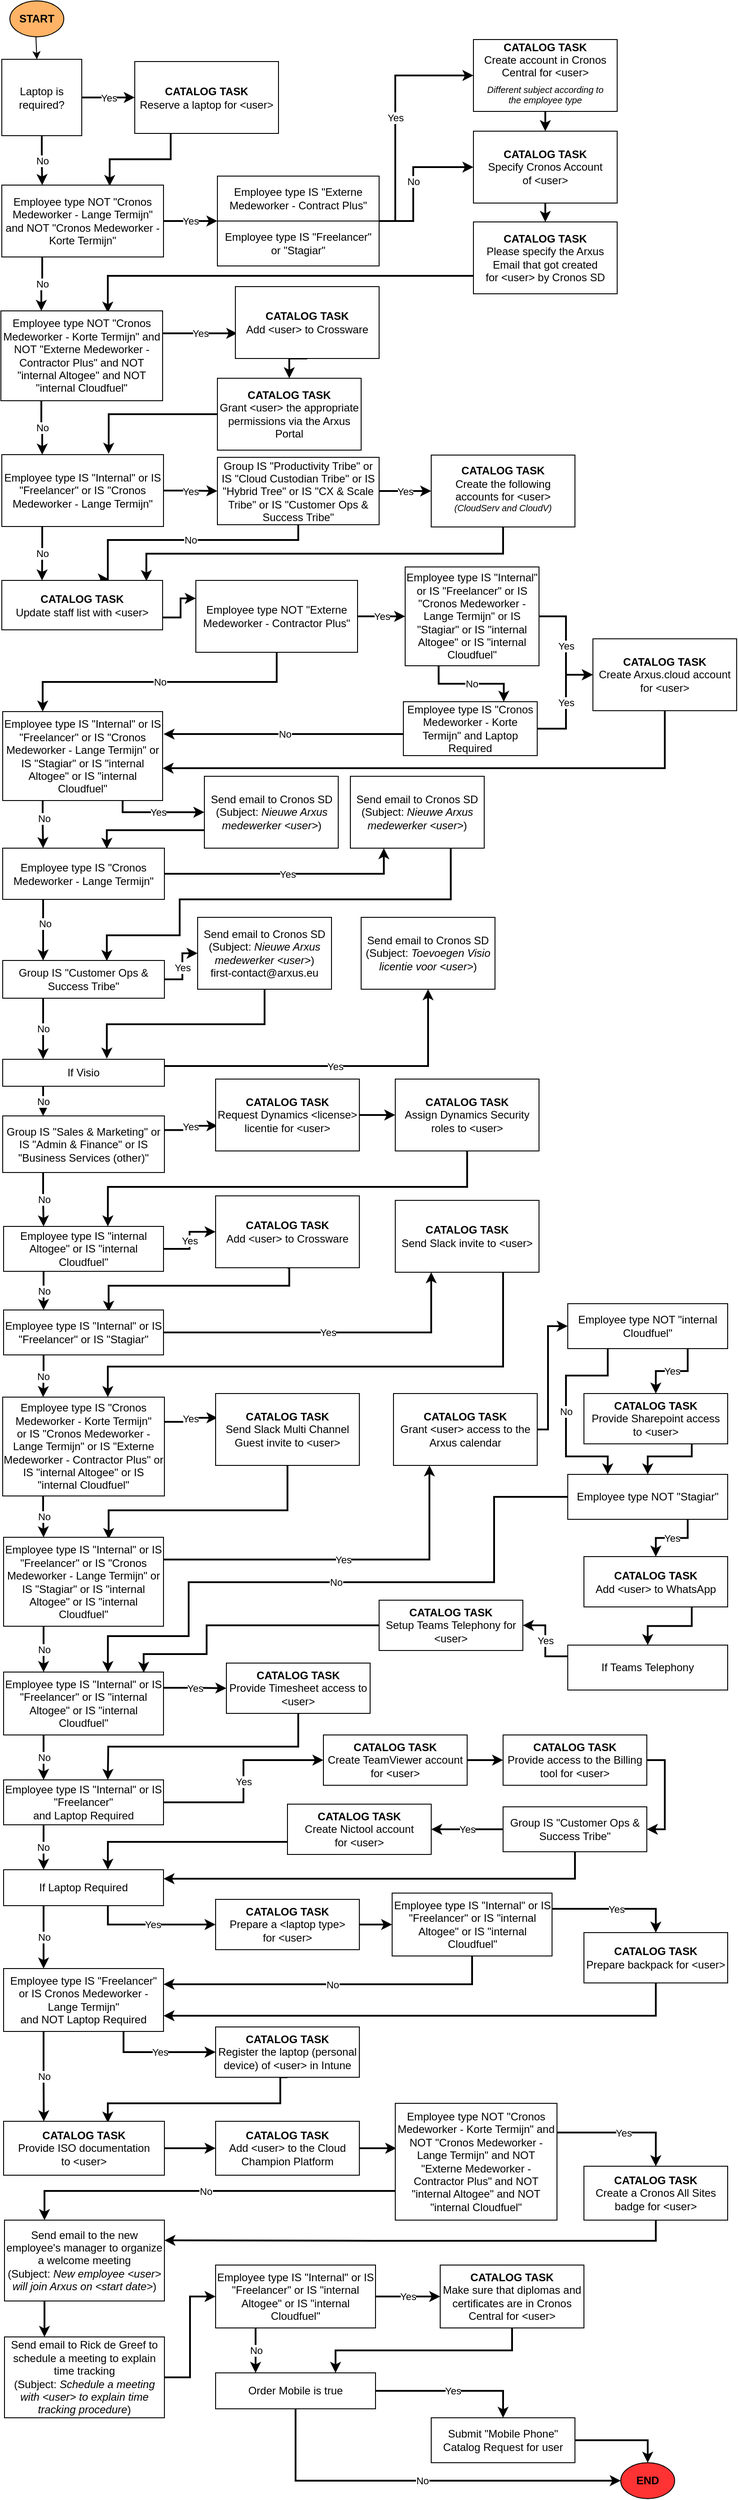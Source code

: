 <mxfile version="16.6.5" type="github">
  <diagram id="fsAFGS4oz3nlPsBt68Uk" name="Page-1">
    <mxGraphModel dx="1422" dy="754" grid="1" gridSize="10" guides="1" tooltips="1" connect="1" arrows="1" fold="1" page="1" pageScale="1" pageWidth="827" pageHeight="1169" math="0" shadow="0">
      <root>
        <mxCell id="0" />
        <mxCell id="1" parent="0" />
        <mxCell id="GRFbI8-_6WbSpLQHYe25-1" value="START" style="ellipse;whiteSpace=wrap;html=1;fontStyle=1;fillColor=#FFB366;" parent="1" vertex="1">
          <mxGeometry x="11" y="10" width="60" height="40" as="geometry" />
        </mxCell>
        <mxCell id="GRFbI8-_6WbSpLQHYe25-2" value="" style="endArrow=classic;html=1;rounded=0;" parent="1" edge="1">
          <mxGeometry width="50" height="50" relative="1" as="geometry">
            <mxPoint x="40" y="50" as="sourcePoint" />
            <mxPoint x="41" y="75" as="targetPoint" />
          </mxGeometry>
        </mxCell>
        <mxCell id="GRFbI8-_6WbSpLQHYe25-121" style="edgeStyle=orthogonalEdgeStyle;rounded=0;orthogonalLoop=1;jettySize=auto;html=1;exitX=0.25;exitY=1;exitDx=0;exitDy=0;entryX=0.667;entryY=0.013;entryDx=0;entryDy=0;entryPerimeter=0;strokeWidth=2;" parent="1" source="GRFbI8-_6WbSpLQHYe25-16" target="GRFbI8-_6WbSpLQHYe25-26" edge="1">
          <mxGeometry relative="1" as="geometry" />
        </mxCell>
        <mxCell id="GRFbI8-_6WbSpLQHYe25-16" value="&lt;b&gt;CATALOG TASK&lt;br&gt;&lt;/b&gt;&lt;span&gt;Reserve a laptop for &amp;lt;user&amp;gt;&lt;/span&gt;" style="rounded=0;whiteSpace=wrap;html=1;" parent="1" vertex="1">
          <mxGeometry x="150" y="77.5" width="160" height="80" as="geometry" />
        </mxCell>
        <mxCell id="GRFbI8-_6WbSpLQHYe25-118" value="No" style="edgeStyle=orthogonalEdgeStyle;rounded=0;orthogonalLoop=1;jettySize=auto;html=1;exitX=0.5;exitY=1;exitDx=0;exitDy=0;entryX=0.25;entryY=0;entryDx=0;entryDy=0;strokeWidth=2;" parent="1" source="GRFbI8-_6WbSpLQHYe25-25" target="GRFbI8-_6WbSpLQHYe25-26" edge="1">
          <mxGeometry relative="1" as="geometry" />
        </mxCell>
        <mxCell id="GRFbI8-_6WbSpLQHYe25-119" value="Yes" style="edgeStyle=orthogonalEdgeStyle;rounded=0;orthogonalLoop=1;jettySize=auto;html=1;exitX=1;exitY=0.5;exitDx=0;exitDy=0;strokeWidth=2;" parent="1" source="GRFbI8-_6WbSpLQHYe25-25" target="GRFbI8-_6WbSpLQHYe25-16" edge="1">
          <mxGeometry relative="1" as="geometry" />
        </mxCell>
        <mxCell id="GRFbI8-_6WbSpLQHYe25-25" value="&lt;span&gt;Laptop is required?&lt;/span&gt;" style="rounded=0;whiteSpace=wrap;html=1;" parent="1" vertex="1">
          <mxGeometry x="2" y="75" width="89" height="85" as="geometry" />
        </mxCell>
        <mxCell id="GRFbI8-_6WbSpLQHYe25-113" value="Yes" style="edgeStyle=orthogonalEdgeStyle;rounded=0;orthogonalLoop=1;jettySize=auto;html=1;exitX=1;exitY=0.5;exitDx=0;exitDy=0;entryX=0;entryY=0;entryDx=0;entryDy=0;strokeWidth=2;" parent="1" source="GRFbI8-_6WbSpLQHYe25-26" target="GRFbI8-_6WbSpLQHYe25-29" edge="1">
          <mxGeometry relative="1" as="geometry">
            <Array as="points">
              <mxPoint x="230" y="255" />
              <mxPoint x="230" y="255" />
            </Array>
          </mxGeometry>
        </mxCell>
        <mxCell id="GRFbI8-_6WbSpLQHYe25-115" value="No" style="edgeStyle=orthogonalEdgeStyle;rounded=0;orthogonalLoop=1;jettySize=auto;html=1;exitX=0.25;exitY=1;exitDx=0;exitDy=0;entryX=0.25;entryY=0;entryDx=0;entryDy=0;strokeWidth=2;" parent="1" source="GRFbI8-_6WbSpLQHYe25-26" target="GRFbI8-_6WbSpLQHYe25-49" edge="1">
          <mxGeometry relative="1" as="geometry" />
        </mxCell>
        <mxCell id="GRFbI8-_6WbSpLQHYe25-26" value="&lt;span&gt;Employee type NOT &quot;Cronos Medeworker - Lange Termijn&quot; and NOT &quot;Cronos Medeworker - Korte Termijn&quot;&lt;/span&gt;" style="rounded=0;whiteSpace=wrap;html=1;" parent="1" vertex="1">
          <mxGeometry x="2" y="215" width="180" height="80" as="geometry" />
        </mxCell>
        <mxCell id="GRFbI8-_6WbSpLQHYe25-28" value="&lt;span&gt;Employee type IS &quot;Externe Medeworker - Contract Plus&quot;&lt;/span&gt;" style="rounded=0;whiteSpace=wrap;html=1;" parent="1" vertex="1">
          <mxGeometry x="242" y="205" width="180" height="50" as="geometry" />
        </mxCell>
        <mxCell id="GRFbI8-_6WbSpLQHYe25-107" value="No" style="edgeStyle=orthogonalEdgeStyle;rounded=0;orthogonalLoop=1;jettySize=auto;html=1;exitX=1;exitY=0;exitDx=0;exitDy=0;entryX=0;entryY=0.5;entryDx=0;entryDy=0;strokeWidth=2;" parent="1" source="GRFbI8-_6WbSpLQHYe25-29" target="GRFbI8-_6WbSpLQHYe25-41" edge="1">
          <mxGeometry relative="1" as="geometry">
            <Array as="points">
              <mxPoint x="460" y="255" />
              <mxPoint x="460" y="195" />
            </Array>
          </mxGeometry>
        </mxCell>
        <mxCell id="GRFbI8-_6WbSpLQHYe25-111" value="Yes" style="edgeStyle=orthogonalEdgeStyle;rounded=0;orthogonalLoop=1;jettySize=auto;html=1;exitX=1;exitY=0;exitDx=0;exitDy=0;entryX=0;entryY=0.5;entryDx=0;entryDy=0;strokeWidth=2;" parent="1" source="GRFbI8-_6WbSpLQHYe25-29" target="GRFbI8-_6WbSpLQHYe25-32" edge="1">
          <mxGeometry relative="1" as="geometry">
            <Array as="points">
              <mxPoint x="440" y="255" />
              <mxPoint x="440" y="93" />
            </Array>
          </mxGeometry>
        </mxCell>
        <mxCell id="GRFbI8-_6WbSpLQHYe25-29" value="&lt;span&gt;Employee type IS &quot;Freelancer&quot;&lt;br&gt;or &quot;Stagiar&quot;&lt;/span&gt;" style="rounded=0;whiteSpace=wrap;html=1;" parent="1" vertex="1">
          <mxGeometry x="242" y="255" width="180" height="50" as="geometry" />
        </mxCell>
        <mxCell id="GRFbI8-_6WbSpLQHYe25-105" style="edgeStyle=orthogonalEdgeStyle;rounded=0;orthogonalLoop=1;jettySize=auto;html=1;exitX=0.5;exitY=1;exitDx=0;exitDy=0;entryX=0.5;entryY=0;entryDx=0;entryDy=0;strokeWidth=2;" parent="1" source="GRFbI8-_6WbSpLQHYe25-32" target="GRFbI8-_6WbSpLQHYe25-41" edge="1">
          <mxGeometry relative="1" as="geometry" />
        </mxCell>
        <mxCell id="GRFbI8-_6WbSpLQHYe25-32" value="&lt;b&gt;CATALOG TASK&lt;br&gt;&lt;/b&gt;Create account in Cronos Central for&amp;nbsp;&amp;lt;user&amp;gt;&lt;br&gt;&lt;div&gt;&lt;i&gt;&lt;sub&gt;Different subject&amp;nbsp;&lt;/sub&gt;&lt;/i&gt;&lt;i&gt;&lt;sub&gt;according to&lt;/sub&gt;&lt;sup&gt; the&amp;nbsp;&lt;/sup&gt;&lt;/i&gt;&lt;i&gt;&lt;sup&gt;employee type&lt;/sup&gt;&lt;/i&gt;&lt;/div&gt;" style="rounded=0;whiteSpace=wrap;html=1;" parent="1" vertex="1">
          <mxGeometry x="527" y="53" width="160" height="80" as="geometry" />
        </mxCell>
        <mxCell id="GRFbI8-_6WbSpLQHYe25-104" style="edgeStyle=orthogonalEdgeStyle;rounded=0;orthogonalLoop=1;jettySize=auto;html=1;exitX=0.5;exitY=1;exitDx=0;exitDy=0;entryX=0.5;entryY=0;entryDx=0;entryDy=0;strokeWidth=2;" parent="1" source="GRFbI8-_6WbSpLQHYe25-41" target="GRFbI8-_6WbSpLQHYe25-48" edge="1">
          <mxGeometry relative="1" as="geometry" />
        </mxCell>
        <mxCell id="GRFbI8-_6WbSpLQHYe25-41" value="&lt;b&gt;CATALOG TASK&lt;br&gt;&lt;/b&gt;&lt;span&gt;Specify Cronos Account of&lt;/span&gt;&amp;nbsp;&amp;lt;user&amp;gt;" style="rounded=0;whiteSpace=wrap;html=1;" parent="1" vertex="1">
          <mxGeometry x="527" y="155" width="160" height="80" as="geometry" />
        </mxCell>
        <mxCell id="GRFbI8-_6WbSpLQHYe25-114" style="edgeStyle=orthogonalEdgeStyle;rounded=0;orthogonalLoop=1;jettySize=auto;html=1;exitX=0;exitY=0.75;exitDx=0;exitDy=0;strokeWidth=2;entryX=0.661;entryY=0.02;entryDx=0;entryDy=0;entryPerimeter=0;" parent="1" source="GRFbI8-_6WbSpLQHYe25-48" target="GRFbI8-_6WbSpLQHYe25-49" edge="1">
          <mxGeometry relative="1" as="geometry">
            <mxPoint x="120" y="350" as="targetPoint" />
          </mxGeometry>
        </mxCell>
        <mxCell id="GRFbI8-_6WbSpLQHYe25-48" value="&lt;b&gt;CATALOG TASK&lt;br&gt;&lt;/b&gt;&lt;span&gt;Please specify the Arxus Email that got created for&lt;/span&gt;&amp;nbsp;&amp;lt;user&amp;gt; by Cronos SD" style="rounded=0;whiteSpace=wrap;html=1;" parent="1" vertex="1">
          <mxGeometry x="527" y="256" width="160" height="80" as="geometry" />
        </mxCell>
        <mxCell id="GRFbI8-_6WbSpLQHYe25-98" value="No" style="edgeStyle=orthogonalEdgeStyle;rounded=0;orthogonalLoop=1;jettySize=auto;html=1;exitX=0.25;exitY=1;exitDx=0;exitDy=0;entryX=0.25;entryY=0;entryDx=0;entryDy=0;strokeWidth=2;" parent="1" source="GRFbI8-_6WbSpLQHYe25-49" target="GRFbI8-_6WbSpLQHYe25-66" edge="1">
          <mxGeometry relative="1" as="geometry" />
        </mxCell>
        <mxCell id="GRFbI8-_6WbSpLQHYe25-102" value="Yes" style="edgeStyle=orthogonalEdgeStyle;rounded=0;orthogonalLoop=1;jettySize=auto;html=1;exitX=1;exitY=0.25;exitDx=0;exitDy=0;entryX=0.013;entryY=0.65;entryDx=0;entryDy=0;entryPerimeter=0;strokeWidth=2;" parent="1" source="GRFbI8-_6WbSpLQHYe25-49" target="GRFbI8-_6WbSpLQHYe25-53" edge="1">
          <mxGeometry relative="1" as="geometry" />
        </mxCell>
        <mxCell id="GRFbI8-_6WbSpLQHYe25-49" value="&lt;span&gt;Employee type NOT &quot;Cronos Medeworker - Korte Termijn&quot; and NOT &quot;Externe Medeworker - Contractor Plus&quot;&amp;nbsp;&lt;/span&gt;and NOT &quot;internal Altogee&quot; and NOT &quot;internal Cloudfuel&quot;" style="rounded=0;whiteSpace=wrap;html=1;" parent="1" vertex="1">
          <mxGeometry x="1" y="355" width="180" height="100" as="geometry" />
        </mxCell>
        <mxCell id="GRFbI8-_6WbSpLQHYe25-101" style="edgeStyle=orthogonalEdgeStyle;rounded=0;orthogonalLoop=1;jettySize=auto;html=1;exitX=0.5;exitY=1;exitDx=0;exitDy=0;entryX=0.5;entryY=0;entryDx=0;entryDy=0;strokeWidth=2;" parent="1" source="GRFbI8-_6WbSpLQHYe25-53" target="GRFbI8-_6WbSpLQHYe25-54" edge="1">
          <mxGeometry relative="1" as="geometry" />
        </mxCell>
        <mxCell id="GRFbI8-_6WbSpLQHYe25-53" value="&lt;b&gt;CATALOG TASK&lt;br&gt;&lt;/b&gt;&lt;span&gt;Add&lt;/span&gt;&amp;nbsp;&amp;lt;user&amp;gt; to Crossware" style="rounded=0;whiteSpace=wrap;html=1;" parent="1" vertex="1">
          <mxGeometry x="262" y="328" width="160" height="80" as="geometry" />
        </mxCell>
        <mxCell id="GRFbI8-_6WbSpLQHYe25-68" style="edgeStyle=orthogonalEdgeStyle;rounded=0;orthogonalLoop=1;jettySize=auto;html=1;exitX=0;exitY=0.5;exitDx=0;exitDy=0;entryX=0.661;entryY=-0.012;entryDx=0;entryDy=0;entryPerimeter=0;strokeWidth=2;" parent="1" source="GRFbI8-_6WbSpLQHYe25-54" target="GRFbI8-_6WbSpLQHYe25-66" edge="1">
          <mxGeometry relative="1" as="geometry" />
        </mxCell>
        <mxCell id="GRFbI8-_6WbSpLQHYe25-54" value="&lt;b&gt;CATALOG TASK&lt;br&gt;&lt;/b&gt;&lt;span&gt;Grant&lt;/span&gt;&amp;nbsp;&amp;lt;user&amp;gt;&amp;nbsp;&lt;span&gt;the appropriate permissions via the Arxus Portal&lt;/span&gt;" style="rounded=0;whiteSpace=wrap;html=1;" parent="1" vertex="1">
          <mxGeometry x="242" y="430" width="160" height="80" as="geometry" />
        </mxCell>
        <mxCell id="GRFbI8-_6WbSpLQHYe25-97" value="No" style="edgeStyle=orthogonalEdgeStyle;rounded=0;orthogonalLoop=1;jettySize=auto;html=1;exitX=0.25;exitY=1;exitDx=0;exitDy=0;entryX=0.25;entryY=0;entryDx=0;entryDy=0;strokeWidth=2;" parent="1" source="GRFbI8-_6WbSpLQHYe25-66" target="GRFbI8-_6WbSpLQHYe25-80" edge="1">
          <mxGeometry relative="1" as="geometry" />
        </mxCell>
        <mxCell id="GRFbI8-_6WbSpLQHYe25-99" value="Yes" style="edgeStyle=orthogonalEdgeStyle;rounded=0;orthogonalLoop=1;jettySize=auto;html=1;exitX=1;exitY=0.5;exitDx=0;exitDy=0;strokeWidth=2;" parent="1" source="GRFbI8-_6WbSpLQHYe25-66" target="GRFbI8-_6WbSpLQHYe25-70" edge="1">
          <mxGeometry relative="1" as="geometry" />
        </mxCell>
        <mxCell id="GRFbI8-_6WbSpLQHYe25-66" value="&lt;span&gt;Employee type IS &quot;Internal&quot; or IS &quot;Freelancer&quot; or IS &quot;&lt;/span&gt;Cronos Medeworker - Lange Termijn&lt;span&gt;&quot;&lt;/span&gt;" style="rounded=0;whiteSpace=wrap;html=1;" parent="1" vertex="1">
          <mxGeometry x="2" y="515" width="180" height="80" as="geometry" />
        </mxCell>
        <mxCell id="GRFbI8-_6WbSpLQHYe25-95" value="No" style="edgeStyle=orthogonalEdgeStyle;rounded=0;orthogonalLoop=1;jettySize=auto;html=1;exitX=0.5;exitY=1;exitDx=0;exitDy=0;entryX=0.665;entryY=-0.025;entryDx=0;entryDy=0;entryPerimeter=0;strokeWidth=2;" parent="1" source="GRFbI8-_6WbSpLQHYe25-70" target="GRFbI8-_6WbSpLQHYe25-80" edge="1">
          <mxGeometry relative="1" as="geometry">
            <Array as="points">
              <mxPoint x="332" y="610" />
              <mxPoint x="120" y="610" />
            </Array>
          </mxGeometry>
        </mxCell>
        <mxCell id="GRFbI8-_6WbSpLQHYe25-100" value="Yes" style="edgeStyle=orthogonalEdgeStyle;rounded=0;orthogonalLoop=1;jettySize=auto;html=1;exitX=1;exitY=0.5;exitDx=0;exitDy=0;entryX=0;entryY=0.5;entryDx=0;entryDy=0;strokeWidth=2;" parent="1" source="GRFbI8-_6WbSpLQHYe25-70" target="GRFbI8-_6WbSpLQHYe25-76" edge="1">
          <mxGeometry relative="1" as="geometry" />
        </mxCell>
        <mxCell id="GRFbI8-_6WbSpLQHYe25-70" value="&lt;span&gt;Group IS &quot;Productivity Tribe&quot; or IS &quot;Cloud Custodian Tribe&quot; or IS &quot;Hybrid Tree&quot; or IS &quot;CX &amp;amp; Scale Tribe&quot; or IS &quot;Customer Ops &amp;amp; Success Tribe&quot;&lt;/span&gt;" style="rounded=0;whiteSpace=wrap;html=1;" parent="1" vertex="1">
          <mxGeometry x="242" y="518" width="180" height="75" as="geometry" />
        </mxCell>
        <mxCell id="GRFbI8-_6WbSpLQHYe25-96" style="edgeStyle=orthogonalEdgeStyle;rounded=0;orthogonalLoop=1;jettySize=auto;html=1;exitX=0.5;exitY=1;exitDx=0;exitDy=0;entryX=0.899;entryY=0.013;entryDx=0;entryDy=0;entryPerimeter=0;strokeWidth=2;" parent="1" source="GRFbI8-_6WbSpLQHYe25-76" target="GRFbI8-_6WbSpLQHYe25-80" edge="1">
          <mxGeometry relative="1" as="geometry" />
        </mxCell>
        <mxCell id="GRFbI8-_6WbSpLQHYe25-76" value="&lt;b&gt;CATALOG TASK&lt;br&gt;&lt;/b&gt;&lt;span&gt;Create the following&lt;br&gt;accounts for&amp;nbsp;&lt;/span&gt;&amp;lt;user&amp;gt;&lt;br&gt;&lt;i&gt;&lt;sup&gt;(&lt;span&gt;CloudServ and CloudV&lt;/span&gt;)&lt;/sup&gt;&lt;/i&gt;" style="rounded=0;whiteSpace=wrap;html=1;" parent="1" vertex="1">
          <mxGeometry x="480" y="515.5" width="160" height="80" as="geometry" />
        </mxCell>
        <mxCell id="t3DnAIWewciy8LTK_AGN-23" style="edgeStyle=orthogonalEdgeStyle;rounded=0;orthogonalLoop=1;jettySize=auto;html=1;exitX=1;exitY=0.75;exitDx=0;exitDy=0;entryX=0;entryY=0.25;entryDx=0;entryDy=0;strokeWidth=2;" edge="1" parent="1" source="GRFbI8-_6WbSpLQHYe25-80" target="GRFbI8-_6WbSpLQHYe25-81">
          <mxGeometry relative="1" as="geometry" />
        </mxCell>
        <mxCell id="GRFbI8-_6WbSpLQHYe25-80" value="&lt;b&gt;CATALOG TASK&lt;br&gt;&lt;/b&gt;Update staff list with &amp;lt;user&amp;gt;" style="rounded=0;whiteSpace=wrap;html=1;" parent="1" vertex="1">
          <mxGeometry x="2" y="655" width="179" height="55" as="geometry" />
        </mxCell>
        <mxCell id="GRFbI8-_6WbSpLQHYe25-94" value="Yes" style="edgeStyle=orthogonalEdgeStyle;rounded=0;orthogonalLoop=1;jettySize=auto;html=1;exitX=1;exitY=0.5;exitDx=0;exitDy=0;entryX=0;entryY=0.5;entryDx=0;entryDy=0;strokeWidth=2;" parent="1" source="GRFbI8-_6WbSpLQHYe25-81" target="GRFbI8-_6WbSpLQHYe25-84" edge="1">
          <mxGeometry relative="1" as="geometry" />
        </mxCell>
        <mxCell id="s9xyFnBMHQ_bjVRWuZO3-5" value="No" style="edgeStyle=orthogonalEdgeStyle;rounded=0;orthogonalLoop=1;jettySize=auto;html=1;exitX=0.5;exitY=1;exitDx=0;exitDy=0;entryX=0.25;entryY=0;entryDx=0;entryDy=0;strokeWidth=2;" parent="1" source="GRFbI8-_6WbSpLQHYe25-81" target="GRFbI8-_6WbSpLQHYe25-124" edge="1">
          <mxGeometry relative="1" as="geometry" />
        </mxCell>
        <mxCell id="GRFbI8-_6WbSpLQHYe25-81" value="&lt;span&gt;Employee type NOT &quot;&lt;/span&gt;Externe Medeworker - Contractor Plus&quot;" style="rounded=0;whiteSpace=wrap;html=1;" parent="1" vertex="1">
          <mxGeometry x="218" y="655" width="180" height="80" as="geometry" />
        </mxCell>
        <mxCell id="GRFbI8-_6WbSpLQHYe25-93" value="Yes" style="edgeStyle=orthogonalEdgeStyle;rounded=0;orthogonalLoop=1;jettySize=auto;html=1;entryX=0;entryY=0.5;entryDx=0;entryDy=0;strokeWidth=2;" parent="1" source="GRFbI8-_6WbSpLQHYe25-84" target="GRFbI8-_6WbSpLQHYe25-85" edge="1">
          <mxGeometry relative="1" as="geometry" />
        </mxCell>
        <mxCell id="t3DnAIWewciy8LTK_AGN-56" value="No" style="edgeStyle=orthogonalEdgeStyle;rounded=0;orthogonalLoop=1;jettySize=auto;html=1;exitX=0.25;exitY=1;exitDx=0;exitDy=0;entryX=0.75;entryY=0;entryDx=0;entryDy=0;strokeWidth=2;" edge="1" parent="1" source="GRFbI8-_6WbSpLQHYe25-84" target="GRFbI8-_6WbSpLQHYe25-88">
          <mxGeometry relative="1" as="geometry" />
        </mxCell>
        <mxCell id="GRFbI8-_6WbSpLQHYe25-84" value="&lt;span&gt;Employee type IS &quot;Internal&quot; or IS &quot;Freelancer&quot; or IS &quot;&lt;/span&gt;Cronos Medeworker - Lange Termijn&lt;span&gt;&quot; or IS &quot;Stagiar&quot; or IS &quot;internal Altogee&quot; or IS &quot;internal Cloudfuel&quot;&lt;/span&gt;" style="rounded=0;whiteSpace=wrap;html=1;" parent="1" vertex="1">
          <mxGeometry x="451" y="640" width="149" height="110" as="geometry" />
        </mxCell>
        <mxCell id="GRFbI8-_6WbSpLQHYe25-131" style="edgeStyle=orthogonalEdgeStyle;rounded=0;orthogonalLoop=1;jettySize=auto;html=1;exitX=0.5;exitY=1;exitDx=0;exitDy=0;entryX=1;entryY=0.636;entryDx=0;entryDy=0;strokeWidth=2;entryPerimeter=0;" parent="1" source="GRFbI8-_6WbSpLQHYe25-85" target="GRFbI8-_6WbSpLQHYe25-124" edge="1">
          <mxGeometry relative="1" as="geometry" />
        </mxCell>
        <mxCell id="GRFbI8-_6WbSpLQHYe25-85" value="&lt;b&gt;CATALOG TASK&lt;br&gt;&lt;/b&gt;&lt;span&gt;Create Arxus.cloud account for&amp;nbsp;&lt;/span&gt;&amp;lt;user&amp;gt;" style="rounded=0;whiteSpace=wrap;html=1;" parent="1" vertex="1">
          <mxGeometry x="660" y="720" width="160" height="80" as="geometry" />
        </mxCell>
        <mxCell id="GRFbI8-_6WbSpLQHYe25-122" value="Yes" style="edgeStyle=orthogonalEdgeStyle;rounded=0;orthogonalLoop=1;jettySize=auto;html=1;exitX=1;exitY=0.5;exitDx=0;exitDy=0;entryX=0;entryY=0.5;entryDx=0;entryDy=0;strokeWidth=2;" parent="1" source="GRFbI8-_6WbSpLQHYe25-88" target="GRFbI8-_6WbSpLQHYe25-85" edge="1">
          <mxGeometry relative="1" as="geometry">
            <Array as="points">
              <mxPoint x="630" y="820" />
              <mxPoint x="630" y="760" />
            </Array>
          </mxGeometry>
        </mxCell>
        <mxCell id="GRFbI8-_6WbSpLQHYe25-128" value="No" style="edgeStyle=orthogonalEdgeStyle;rounded=0;orthogonalLoop=1;jettySize=auto;html=1;exitX=0;exitY=0.75;exitDx=0;exitDy=0;entryX=1.006;entryY=0.344;entryDx=0;entryDy=0;entryPerimeter=0;strokeWidth=2;" parent="1" edge="1">
          <mxGeometry relative="1" as="geometry">
            <mxPoint x="451" y="826" as="sourcePoint" />
            <mxPoint x="182.068" y="826.056" as="targetPoint" />
            <Array as="points">
              <mxPoint x="250" y="826" />
              <mxPoint x="250" y="826" />
            </Array>
          </mxGeometry>
        </mxCell>
        <mxCell id="GRFbI8-_6WbSpLQHYe25-88" value="&lt;span&gt;Employee type IS &quot;&lt;/span&gt;Cronos Medeworker - Korte Termijn&lt;span&gt;&quot; and Laptop Required&lt;/span&gt;" style="rounded=0;whiteSpace=wrap;html=1;" parent="1" vertex="1">
          <mxGeometry x="449" y="790" width="149" height="60" as="geometry" />
        </mxCell>
        <mxCell id="s9xyFnBMHQ_bjVRWuZO3-4" value="Yes" style="edgeStyle=orthogonalEdgeStyle;rounded=0;orthogonalLoop=1;jettySize=auto;html=1;exitX=0.75;exitY=1;exitDx=0;exitDy=0;entryX=0;entryY=0.5;entryDx=0;entryDy=0;strokeWidth=2;" parent="1" source="GRFbI8-_6WbSpLQHYe25-124" target="GRFbI8-_6WbSpLQHYe25-132" edge="1">
          <mxGeometry relative="1" as="geometry">
            <Array as="points">
              <mxPoint x="137" y="913" />
            </Array>
          </mxGeometry>
        </mxCell>
        <mxCell id="s9xyFnBMHQ_bjVRWuZO3-6" value="No" style="edgeStyle=orthogonalEdgeStyle;rounded=0;orthogonalLoop=1;jettySize=auto;html=1;exitX=0.25;exitY=1;exitDx=0;exitDy=0;entryX=0.25;entryY=0;entryDx=0;entryDy=0;strokeWidth=2;" parent="1" source="GRFbI8-_6WbSpLQHYe25-124" target="s9xyFnBMHQ_bjVRWuZO3-2" edge="1">
          <mxGeometry x="-0.252" y="1" relative="1" as="geometry">
            <mxPoint as="offset" />
          </mxGeometry>
        </mxCell>
        <mxCell id="GRFbI8-_6WbSpLQHYe25-124" value="&lt;span&gt;Employee type IS &quot;Internal&quot; or IS &quot;Freelancer&quot; or IS &quot;&lt;/span&gt;Cronos Medeworker - Lange Termijn&lt;span&gt;&quot; or IS &quot;Stagiar&quot; or IS &quot;internal Altogee&quot; or IS &quot;internal Cloudfuel&quot;&lt;/span&gt;" style="rounded=0;whiteSpace=wrap;html=1;" parent="1" vertex="1">
          <mxGeometry x="3" y="801" width="178" height="99" as="geometry" />
        </mxCell>
        <mxCell id="s9xyFnBMHQ_bjVRWuZO3-3" style="edgeStyle=orthogonalEdgeStyle;rounded=0;orthogonalLoop=1;jettySize=auto;html=1;exitX=0;exitY=0.75;exitDx=0;exitDy=0;entryX=0.644;entryY=0.013;entryDx=0;entryDy=0;entryPerimeter=0;strokeWidth=2;" parent="1" source="GRFbI8-_6WbSpLQHYe25-132" target="s9xyFnBMHQ_bjVRWuZO3-2" edge="1">
          <mxGeometry relative="1" as="geometry" />
        </mxCell>
        <mxCell id="GRFbI8-_6WbSpLQHYe25-132" value="Send email to Cronos SD&lt;br&gt;(Subject:&amp;nbsp;&lt;span&gt;&lt;i&gt;Nieuwe Arxus medewerker &amp;lt;user&amp;gt;&lt;/i&gt;&lt;/span&gt;)" style="rounded=0;whiteSpace=wrap;html=1;" parent="1" vertex="1">
          <mxGeometry x="227.5" y="873" width="149" height="80" as="geometry" />
        </mxCell>
        <mxCell id="s9xyFnBMHQ_bjVRWuZO3-11" value="Yes" style="edgeStyle=orthogonalEdgeStyle;rounded=0;orthogonalLoop=1;jettySize=auto;html=1;exitX=1;exitY=0.5;exitDx=0;exitDy=0;entryX=0.25;entryY=1;entryDx=0;entryDy=0;strokeWidth=2;" parent="1" source="s9xyFnBMHQ_bjVRWuZO3-2" target="s9xyFnBMHQ_bjVRWuZO3-8" edge="1">
          <mxGeometry relative="1" as="geometry" />
        </mxCell>
        <mxCell id="s9xyFnBMHQ_bjVRWuZO3-14" value="No" style="edgeStyle=orthogonalEdgeStyle;rounded=0;orthogonalLoop=1;jettySize=auto;html=1;exitX=0.25;exitY=1;exitDx=0;exitDy=0;entryX=0.25;entryY=0;entryDx=0;entryDy=0;strokeWidth=2;" parent="1" source="s9xyFnBMHQ_bjVRWuZO3-2" target="s9xyFnBMHQ_bjVRWuZO3-12" edge="1">
          <mxGeometry x="-0.227" y="2" relative="1" as="geometry">
            <mxPoint as="offset" />
          </mxGeometry>
        </mxCell>
        <mxCell id="s9xyFnBMHQ_bjVRWuZO3-2" value="&lt;span&gt;Employee type IS &quot;Cronos Medeworker - Lange Termijn&quot;&lt;/span&gt;" style="rounded=0;whiteSpace=wrap;html=1;" parent="1" vertex="1">
          <mxGeometry x="3" y="953" width="180" height="57" as="geometry" />
        </mxCell>
        <mxCell id="s9xyFnBMHQ_bjVRWuZO3-15" style="edgeStyle=orthogonalEdgeStyle;rounded=0;orthogonalLoop=1;jettySize=auto;html=1;exitX=0.75;exitY=1;exitDx=0;exitDy=0;entryX=0.644;entryY=0.013;entryDx=0;entryDy=0;entryPerimeter=0;strokeWidth=2;" parent="1" source="s9xyFnBMHQ_bjVRWuZO3-8" target="s9xyFnBMHQ_bjVRWuZO3-12" edge="1">
          <mxGeometry relative="1" as="geometry">
            <Array as="points">
              <mxPoint x="502" y="1010" />
              <mxPoint x="200" y="1010" />
              <mxPoint x="200" y="1050" />
              <mxPoint x="119" y="1050" />
            </Array>
          </mxGeometry>
        </mxCell>
        <mxCell id="s9xyFnBMHQ_bjVRWuZO3-8" value="Send email to Cronos SD&lt;br&gt;(Subject:&amp;nbsp;&lt;span&gt;&lt;i&gt;Nieuwe Arxus medewerker &amp;lt;user&amp;gt;&lt;/i&gt;&lt;/span&gt;)" style="rounded=0;whiteSpace=wrap;html=1;" parent="1" vertex="1">
          <mxGeometry x="390" y="873" width="149" height="80" as="geometry" />
        </mxCell>
        <mxCell id="s9xyFnBMHQ_bjVRWuZO3-17" value="Yes" style="edgeStyle=orthogonalEdgeStyle;rounded=0;orthogonalLoop=1;jettySize=auto;html=1;exitX=1;exitY=0.5;exitDx=0;exitDy=0;entryX=0;entryY=0.5;entryDx=0;entryDy=0;strokeWidth=2;" parent="1" source="s9xyFnBMHQ_bjVRWuZO3-12" target="s9xyFnBMHQ_bjVRWuZO3-16" edge="1">
          <mxGeometry relative="1" as="geometry" />
        </mxCell>
        <mxCell id="s9xyFnBMHQ_bjVRWuZO3-20" value="No" style="edgeStyle=orthogonalEdgeStyle;rounded=0;orthogonalLoop=1;jettySize=auto;html=1;exitX=0.25;exitY=1;exitDx=0;exitDy=0;entryX=0.25;entryY=0;entryDx=0;entryDy=0;strokeWidth=2;" parent="1" source="s9xyFnBMHQ_bjVRWuZO3-12" target="s9xyFnBMHQ_bjVRWuZO3-19" edge="1">
          <mxGeometry relative="1" as="geometry" />
        </mxCell>
        <mxCell id="s9xyFnBMHQ_bjVRWuZO3-12" value="Group IS &quot;Customer Ops &amp;amp; Success Tribe&quot;" style="rounded=0;whiteSpace=wrap;html=1;" parent="1" vertex="1">
          <mxGeometry x="3" y="1078" width="180" height="42" as="geometry" />
        </mxCell>
        <mxCell id="s9xyFnBMHQ_bjVRWuZO3-21" style="edgeStyle=orthogonalEdgeStyle;rounded=0;orthogonalLoop=1;jettySize=auto;html=1;exitX=0.5;exitY=1;exitDx=0;exitDy=0;entryX=0.644;entryY=-0.025;entryDx=0;entryDy=0;entryPerimeter=0;strokeWidth=2;" parent="1" source="s9xyFnBMHQ_bjVRWuZO3-16" target="s9xyFnBMHQ_bjVRWuZO3-19" edge="1">
          <mxGeometry relative="1" as="geometry" />
        </mxCell>
        <mxCell id="s9xyFnBMHQ_bjVRWuZO3-16" value="Send email to Cronos SD&lt;br&gt;(Subject:&amp;nbsp;&lt;span&gt;&lt;i&gt;Nieuwe Arxus medewerker &amp;lt;user&amp;gt;&lt;/i&gt;&lt;/span&gt;)&lt;br&gt;first-contact@arxus.eu" style="rounded=0;whiteSpace=wrap;html=1;" parent="1" vertex="1">
          <mxGeometry x="220" y="1030" width="149" height="80" as="geometry" />
        </mxCell>
        <mxCell id="s9xyFnBMHQ_bjVRWuZO3-18" value="Send email to Cronos SD&lt;br&gt;(Subject:&amp;nbsp;&lt;span&gt;&lt;i&gt;Toevoegen Visio licentie voor&amp;nbsp;&amp;lt;user&amp;gt;&lt;/i&gt;&lt;/span&gt;)" style="rounded=0;whiteSpace=wrap;html=1;" parent="1" vertex="1">
          <mxGeometry x="402" y="1030" width="149" height="80" as="geometry" />
        </mxCell>
        <mxCell id="s9xyFnBMHQ_bjVRWuZO3-27" value="No" style="edgeStyle=orthogonalEdgeStyle;rounded=0;orthogonalLoop=1;jettySize=auto;html=1;exitX=0.25;exitY=1;exitDx=0;exitDy=0;entryX=0.25;entryY=0;entryDx=0;entryDy=0;strokeWidth=2;" parent="1" source="s9xyFnBMHQ_bjVRWuZO3-19" target="s9xyFnBMHQ_bjVRWuZO3-26" edge="1">
          <mxGeometry relative="1" as="geometry" />
        </mxCell>
        <mxCell id="t3DnAIWewciy8LTK_AGN-14" value="Yes" style="edgeStyle=orthogonalEdgeStyle;rounded=0;orthogonalLoop=1;jettySize=auto;html=1;exitX=1;exitY=0.25;exitDx=0;exitDy=0;entryX=0.5;entryY=1;entryDx=0;entryDy=0;strokeWidth=2;" edge="1" parent="1" source="s9xyFnBMHQ_bjVRWuZO3-19" target="s9xyFnBMHQ_bjVRWuZO3-18">
          <mxGeometry relative="1" as="geometry" />
        </mxCell>
        <mxCell id="s9xyFnBMHQ_bjVRWuZO3-19" value="If Visio" style="rounded=0;whiteSpace=wrap;html=1;" parent="1" vertex="1">
          <mxGeometry x="3" y="1188" width="180" height="30" as="geometry" />
        </mxCell>
        <mxCell id="s9xyFnBMHQ_bjVRWuZO3-30" value="Yes" style="edgeStyle=orthogonalEdgeStyle;rounded=0;orthogonalLoop=1;jettySize=auto;html=1;exitX=1;exitY=0.25;exitDx=0;exitDy=0;entryX=0.013;entryY=0.65;entryDx=0;entryDy=0;entryPerimeter=0;strokeWidth=2;" parent="1" source="s9xyFnBMHQ_bjVRWuZO3-26" target="s9xyFnBMHQ_bjVRWuZO3-28" edge="1">
          <mxGeometry relative="1" as="geometry" />
        </mxCell>
        <mxCell id="s9xyFnBMHQ_bjVRWuZO3-36" value="No" style="edgeStyle=orthogonalEdgeStyle;rounded=0;orthogonalLoop=1;jettySize=auto;html=1;exitX=0.25;exitY=1;exitDx=0;exitDy=0;entryX=0.25;entryY=0;entryDx=0;entryDy=0;strokeWidth=2;" parent="1" source="s9xyFnBMHQ_bjVRWuZO3-26" target="s9xyFnBMHQ_bjVRWuZO3-33" edge="1">
          <mxGeometry relative="1" as="geometry" />
        </mxCell>
        <mxCell id="s9xyFnBMHQ_bjVRWuZO3-26" value="Group IS &quot;Sales &amp;amp; Marketing&quot; or IS &quot;Admin &amp;amp; Finance&quot; or IS &quot;Business Services (other)&quot;" style="rounded=0;whiteSpace=wrap;html=1;" parent="1" vertex="1">
          <mxGeometry x="3" y="1251" width="180" height="63" as="geometry" />
        </mxCell>
        <mxCell id="s9xyFnBMHQ_bjVRWuZO3-32" style="edgeStyle=orthogonalEdgeStyle;rounded=0;orthogonalLoop=1;jettySize=auto;html=1;exitX=1;exitY=0.5;exitDx=0;exitDy=0;entryX=0;entryY=0.5;entryDx=0;entryDy=0;strokeWidth=2;" parent="1" source="s9xyFnBMHQ_bjVRWuZO3-28" target="s9xyFnBMHQ_bjVRWuZO3-31" edge="1">
          <mxGeometry relative="1" as="geometry" />
        </mxCell>
        <mxCell id="s9xyFnBMHQ_bjVRWuZO3-28" value="&lt;b&gt;CATALOG TASK&lt;br&gt;&lt;/b&gt;&lt;span&gt;Request Dynamics &amp;lt;license&amp;gt; licentie for&amp;nbsp;&lt;/span&gt;&amp;lt;user&amp;gt;" style="rounded=0;whiteSpace=wrap;html=1;" parent="1" vertex="1">
          <mxGeometry x="240" y="1210" width="160" height="80" as="geometry" />
        </mxCell>
        <mxCell id="s9xyFnBMHQ_bjVRWuZO3-46" style="edgeStyle=orthogonalEdgeStyle;rounded=0;orthogonalLoop=1;jettySize=auto;html=1;exitX=0.5;exitY=1;exitDx=0;exitDy=0;entryX=0.652;entryY=0;entryDx=0;entryDy=0;entryPerimeter=0;strokeWidth=2;" parent="1" source="s9xyFnBMHQ_bjVRWuZO3-31" target="s9xyFnBMHQ_bjVRWuZO3-33" edge="1">
          <mxGeometry relative="1" as="geometry">
            <Array as="points">
              <mxPoint x="520" y="1330" />
              <mxPoint x="120" y="1330" />
            </Array>
          </mxGeometry>
        </mxCell>
        <mxCell id="s9xyFnBMHQ_bjVRWuZO3-31" value="&lt;b&gt;CATALOG TASK&lt;br&gt;&lt;/b&gt;&lt;span&gt;Assign Dynamics Security roles to&amp;nbsp;&lt;/span&gt;&amp;lt;user&amp;gt;" style="rounded=0;whiteSpace=wrap;html=1;" parent="1" vertex="1">
          <mxGeometry x="440" y="1210" width="160" height="80" as="geometry" />
        </mxCell>
        <mxCell id="s9xyFnBMHQ_bjVRWuZO3-40" value="Yes" style="edgeStyle=orthogonalEdgeStyle;rounded=0;orthogonalLoop=1;jettySize=auto;html=1;strokeWidth=2;" parent="1" source="s9xyFnBMHQ_bjVRWuZO3-33" target="s9xyFnBMHQ_bjVRWuZO3-37" edge="1">
          <mxGeometry relative="1" as="geometry" />
        </mxCell>
        <mxCell id="s9xyFnBMHQ_bjVRWuZO3-42" value="No" style="edgeStyle=orthogonalEdgeStyle;rounded=0;orthogonalLoop=1;jettySize=auto;html=1;exitX=0.25;exitY=1;exitDx=0;exitDy=0;entryX=0.25;entryY=0;entryDx=0;entryDy=0;strokeWidth=2;" parent="1" source="s9xyFnBMHQ_bjVRWuZO3-33" target="s9xyFnBMHQ_bjVRWuZO3-41" edge="1">
          <mxGeometry relative="1" as="geometry" />
        </mxCell>
        <mxCell id="s9xyFnBMHQ_bjVRWuZO3-33" value="&lt;span&gt;Employee type IS &lt;/span&gt;&lt;span&gt;&quot;internal Altogee&quot; or IS &quot;internal Cloudfuel&quot;&lt;/span&gt;" style="rounded=0;whiteSpace=wrap;html=1;" parent="1" vertex="1">
          <mxGeometry x="4" y="1374" width="178" height="50" as="geometry" />
        </mxCell>
        <mxCell id="s9xyFnBMHQ_bjVRWuZO3-47" style="edgeStyle=orthogonalEdgeStyle;rounded=0;orthogonalLoop=1;jettySize=auto;html=1;exitX=0.5;exitY=1;exitDx=0;exitDy=0;entryX=0.657;entryY=0.04;entryDx=0;entryDy=0;entryPerimeter=0;strokeWidth=2;" parent="1" source="s9xyFnBMHQ_bjVRWuZO3-37" target="s9xyFnBMHQ_bjVRWuZO3-41" edge="1">
          <mxGeometry relative="1" as="geometry">
            <Array as="points">
              <mxPoint x="322" y="1440" />
              <mxPoint x="121" y="1440" />
            </Array>
          </mxGeometry>
        </mxCell>
        <mxCell id="s9xyFnBMHQ_bjVRWuZO3-37" value="&lt;b&gt;CATALOG TASK&lt;br&gt;&lt;/b&gt;&lt;span&gt;Add&amp;nbsp;&lt;/span&gt;&amp;lt;user&amp;gt; to Crossware" style="rounded=0;whiteSpace=wrap;html=1;" parent="1" vertex="1">
          <mxGeometry x="240" y="1340" width="160" height="80" as="geometry" />
        </mxCell>
        <mxCell id="s9xyFnBMHQ_bjVRWuZO3-48" value="Yes" style="edgeStyle=orthogonalEdgeStyle;rounded=0;orthogonalLoop=1;jettySize=auto;html=1;exitX=1;exitY=0.5;exitDx=0;exitDy=0;entryX=0.25;entryY=1;entryDx=0;entryDy=0;strokeWidth=2;" parent="1" source="s9xyFnBMHQ_bjVRWuZO3-41" target="s9xyFnBMHQ_bjVRWuZO3-43" edge="1">
          <mxGeometry relative="1" as="geometry" />
        </mxCell>
        <mxCell id="67VnopGBwdh8NgFNt6EZ-2" value="No" style="edgeStyle=orthogonalEdgeStyle;rounded=0;orthogonalLoop=1;jettySize=auto;html=1;exitX=0.25;exitY=1;exitDx=0;exitDy=0;entryX=0.25;entryY=0;entryDx=0;entryDy=0;strokeWidth=2;" parent="1" source="s9xyFnBMHQ_bjVRWuZO3-41" target="67VnopGBwdh8NgFNt6EZ-1" edge="1">
          <mxGeometry relative="1" as="geometry" />
        </mxCell>
        <mxCell id="s9xyFnBMHQ_bjVRWuZO3-41" value="&lt;span&gt;Employee type IS &quot;Internal&quot; or IS &quot;Freelancer&quot; or &lt;/span&gt;&lt;span&gt;IS &quot;Stagiar&quot;&lt;/span&gt;" style="rounded=0;whiteSpace=wrap;html=1;" parent="1" vertex="1">
          <mxGeometry x="4" y="1467" width="178" height="50" as="geometry" />
        </mxCell>
        <mxCell id="67VnopGBwdh8NgFNt6EZ-4" style="edgeStyle=orthogonalEdgeStyle;rounded=0;orthogonalLoop=1;jettySize=auto;html=1;exitX=0.75;exitY=1;exitDx=0;exitDy=0;entryX=0.65;entryY=0;entryDx=0;entryDy=0;entryPerimeter=0;strokeWidth=2;" parent="1" source="s9xyFnBMHQ_bjVRWuZO3-43" target="67VnopGBwdh8NgFNt6EZ-1" edge="1">
          <mxGeometry relative="1" as="geometry">
            <Array as="points">
              <mxPoint x="560" y="1530" />
              <mxPoint x="120" y="1530" />
            </Array>
          </mxGeometry>
        </mxCell>
        <mxCell id="s9xyFnBMHQ_bjVRWuZO3-43" value="&lt;b&gt;CATALOG TASK&lt;br&gt;&lt;/b&gt;&lt;span&gt;Send Slack invite to&amp;nbsp;&lt;/span&gt;&amp;lt;user&amp;gt;" style="rounded=0;whiteSpace=wrap;html=1;" parent="1" vertex="1">
          <mxGeometry x="440" y="1345" width="160" height="80" as="geometry" />
        </mxCell>
        <mxCell id="67VnopGBwdh8NgFNt6EZ-6" value="Yes" style="edgeStyle=orthogonalEdgeStyle;rounded=0;orthogonalLoop=1;jettySize=auto;html=1;exitX=1;exitY=0.25;exitDx=0;exitDy=0;entryX=0.013;entryY=0.338;entryDx=0;entryDy=0;entryPerimeter=0;strokeWidth=2;" parent="1" source="67VnopGBwdh8NgFNt6EZ-1" target="67VnopGBwdh8NgFNt6EZ-5" edge="1">
          <mxGeometry relative="1" as="geometry" />
        </mxCell>
        <mxCell id="67VnopGBwdh8NgFNt6EZ-8" value="No" style="edgeStyle=orthogonalEdgeStyle;rounded=0;orthogonalLoop=1;jettySize=auto;html=1;exitX=0.25;exitY=1;exitDx=0;exitDy=0;entryX=0.25;entryY=0;entryDx=0;entryDy=0;strokeWidth=2;" parent="1" source="67VnopGBwdh8NgFNt6EZ-1" target="67VnopGBwdh8NgFNt6EZ-7" edge="1">
          <mxGeometry relative="1" as="geometry" />
        </mxCell>
        <mxCell id="67VnopGBwdh8NgFNt6EZ-1" value="&lt;span&gt;Employee type IS &quot;Cronos Medeworker - Korte Termijn&quot; or&amp;nbsp;&lt;/span&gt;IS &quot;Cronos Medeworker - Lange Termijn&quot;&amp;nbsp;&lt;span&gt;or IS &quot;Externe Medeworker - Contractor Plus&quot;&amp;nbsp;&lt;/span&gt;or IS &quot;internal Altogee&quot; or IS &quot;internal Cloudfuel&quot;" style="rounded=0;whiteSpace=wrap;html=1;" parent="1" vertex="1">
          <mxGeometry x="3" y="1564" width="180" height="110" as="geometry" />
        </mxCell>
        <mxCell id="67VnopGBwdh8NgFNt6EZ-9" style="edgeStyle=orthogonalEdgeStyle;rounded=0;orthogonalLoop=1;jettySize=auto;html=1;exitX=0.5;exitY=1;exitDx=0;exitDy=0;entryX=0.657;entryY=0.02;entryDx=0;entryDy=0;entryPerimeter=0;strokeWidth=2;" parent="1" source="67VnopGBwdh8NgFNt6EZ-5" target="67VnopGBwdh8NgFNt6EZ-7" edge="1">
          <mxGeometry relative="1" as="geometry">
            <Array as="points">
              <mxPoint x="320" y="1690" />
              <mxPoint x="121" y="1690" />
            </Array>
          </mxGeometry>
        </mxCell>
        <mxCell id="67VnopGBwdh8NgFNt6EZ-5" value="&lt;b&gt;CATALOG TASK&lt;br&gt;&lt;/b&gt;&lt;span&gt;Send Slack Multi Channel Guest invite to&amp;nbsp;&lt;/span&gt;&amp;lt;user&amp;gt;" style="rounded=0;whiteSpace=wrap;html=1;" parent="1" vertex="1">
          <mxGeometry x="240" y="1560" width="160" height="80" as="geometry" />
        </mxCell>
        <mxCell id="67VnopGBwdh8NgFNt6EZ-12" value="Yes" style="edgeStyle=orthogonalEdgeStyle;rounded=0;orthogonalLoop=1;jettySize=auto;html=1;exitX=1;exitY=0.25;exitDx=0;exitDy=0;entryX=0.25;entryY=1;entryDx=0;entryDy=0;strokeWidth=2;" parent="1" source="67VnopGBwdh8NgFNt6EZ-7" target="67VnopGBwdh8NgFNt6EZ-10" edge="1">
          <mxGeometry relative="1" as="geometry" />
        </mxCell>
        <mxCell id="U8kBTjzmoHOU7TE96t3S-14" value="No" style="edgeStyle=orthogonalEdgeStyle;rounded=0;orthogonalLoop=1;jettySize=auto;html=1;exitX=0.25;exitY=1;exitDx=0;exitDy=0;entryX=0.25;entryY=0;entryDx=0;entryDy=0;strokeWidth=2;" parent="1" source="67VnopGBwdh8NgFNt6EZ-7" target="U8kBTjzmoHOU7TE96t3S-13" edge="1">
          <mxGeometry relative="1" as="geometry" />
        </mxCell>
        <mxCell id="67VnopGBwdh8NgFNt6EZ-7" value="&lt;span&gt;Employee type IS &quot;Internal&quot; or IS &quot;Freelancer&quot; or IS &quot;&lt;/span&gt;Cronos Medeworker - Lange Termijn&lt;span&gt;&quot; or IS &quot;Stagiar&quot; or IS &quot;internal Altogee&quot; or IS &quot;internal Cloudfuel&quot;&lt;/span&gt;" style="rounded=0;whiteSpace=wrap;html=1;" parent="1" vertex="1">
          <mxGeometry x="4" y="1720" width="178" height="99" as="geometry" />
        </mxCell>
        <mxCell id="67VnopGBwdh8NgFNt6EZ-19" style="edgeStyle=orthogonalEdgeStyle;rounded=0;orthogonalLoop=1;jettySize=auto;html=1;exitX=1;exitY=0.5;exitDx=0;exitDy=0;entryX=0;entryY=0.5;entryDx=0;entryDy=0;strokeWidth=2;" parent="1" source="67VnopGBwdh8NgFNt6EZ-10" target="67VnopGBwdh8NgFNt6EZ-13" edge="1">
          <mxGeometry relative="1" as="geometry">
            <Array as="points">
              <mxPoint x="610" y="1600" />
              <mxPoint x="610" y="1485" />
            </Array>
          </mxGeometry>
        </mxCell>
        <mxCell id="67VnopGBwdh8NgFNt6EZ-10" value="&lt;b&gt;CATALOG TASK&lt;br&gt;&lt;/b&gt;&lt;span&gt;Grant&amp;nbsp;&lt;/span&gt;&amp;lt;user&amp;gt;&amp;nbsp;&lt;span&gt;access to the Arxus calendar&lt;/span&gt;" style="rounded=0;whiteSpace=wrap;html=1;" parent="1" vertex="1">
          <mxGeometry x="438" y="1560" width="160" height="80" as="geometry" />
        </mxCell>
        <mxCell id="U8kBTjzmoHOU7TE96t3S-1" value="Yes" style="edgeStyle=orthogonalEdgeStyle;rounded=0;orthogonalLoop=1;jettySize=auto;html=1;exitX=0.75;exitY=1;exitDx=0;exitDy=0;strokeWidth=2;" parent="1" source="67VnopGBwdh8NgFNt6EZ-13" target="67VnopGBwdh8NgFNt6EZ-15" edge="1">
          <mxGeometry relative="1" as="geometry" />
        </mxCell>
        <mxCell id="U8kBTjzmoHOU7TE96t3S-5" value="No" style="edgeStyle=orthogonalEdgeStyle;rounded=0;orthogonalLoop=1;jettySize=auto;html=1;exitX=0.25;exitY=1;exitDx=0;exitDy=0;entryX=0.25;entryY=0;entryDx=0;entryDy=0;strokeWidth=2;" parent="1" source="67VnopGBwdh8NgFNt6EZ-13" target="U8kBTjzmoHOU7TE96t3S-2" edge="1">
          <mxGeometry relative="1" as="geometry">
            <Array as="points">
              <mxPoint x="677" y="1540" />
              <mxPoint x="630" y="1540" />
              <mxPoint x="630" y="1630" />
              <mxPoint x="677" y="1630" />
            </Array>
          </mxGeometry>
        </mxCell>
        <mxCell id="67VnopGBwdh8NgFNt6EZ-13" value="&lt;span&gt;Employee type NOT &quot;internal Cloudfuel&quot;&lt;/span&gt;" style="rounded=0;whiteSpace=wrap;html=1;" parent="1" vertex="1">
          <mxGeometry x="632" y="1460" width="178" height="50" as="geometry" />
        </mxCell>
        <mxCell id="U8kBTjzmoHOU7TE96t3S-4" style="edgeStyle=orthogonalEdgeStyle;rounded=0;orthogonalLoop=1;jettySize=auto;html=1;exitX=0.75;exitY=1;exitDx=0;exitDy=0;strokeWidth=2;" parent="1" source="67VnopGBwdh8NgFNt6EZ-15" target="U8kBTjzmoHOU7TE96t3S-2" edge="1">
          <mxGeometry relative="1" as="geometry">
            <Array as="points">
              <mxPoint x="770" y="1630" />
              <mxPoint x="721" y="1630" />
            </Array>
          </mxGeometry>
        </mxCell>
        <mxCell id="67VnopGBwdh8NgFNt6EZ-15" value="&lt;b&gt;CATALOG TASK&lt;br&gt;&lt;/b&gt;&lt;span&gt;Provide Sharepoint access to&amp;nbsp;&lt;/span&gt;&amp;lt;user&amp;gt;" style="rounded=0;whiteSpace=wrap;html=1;" parent="1" vertex="1">
          <mxGeometry x="650" y="1560" width="160" height="56" as="geometry" />
        </mxCell>
        <mxCell id="U8kBTjzmoHOU7TE96t3S-7" value="Yes" style="edgeStyle=orthogonalEdgeStyle;rounded=0;orthogonalLoop=1;jettySize=auto;html=1;exitX=0.75;exitY=1;exitDx=0;exitDy=0;entryX=0.5;entryY=0;entryDx=0;entryDy=0;strokeWidth=2;" parent="1" source="U8kBTjzmoHOU7TE96t3S-2" target="U8kBTjzmoHOU7TE96t3S-6" edge="1">
          <mxGeometry relative="1" as="geometry" />
        </mxCell>
        <mxCell id="U8kBTjzmoHOU7TE96t3S-15" value="No" style="edgeStyle=orthogonalEdgeStyle;rounded=0;orthogonalLoop=1;jettySize=auto;html=1;exitX=0;exitY=0.5;exitDx=0;exitDy=0;entryX=0.652;entryY=0;entryDx=0;entryDy=0;entryPerimeter=0;strokeWidth=2;" parent="1" source="U8kBTjzmoHOU7TE96t3S-2" target="U8kBTjzmoHOU7TE96t3S-13" edge="1">
          <mxGeometry relative="1" as="geometry">
            <Array as="points">
              <mxPoint x="550" y="1675" />
              <mxPoint x="550" y="1770" />
              <mxPoint x="210" y="1770" />
              <mxPoint x="210" y="1830" />
              <mxPoint x="120" y="1830" />
            </Array>
          </mxGeometry>
        </mxCell>
        <mxCell id="U8kBTjzmoHOU7TE96t3S-2" value="&lt;span&gt;Employee type NOT &quot;Stagiar&quot;&lt;/span&gt;" style="rounded=0;whiteSpace=wrap;html=1;" parent="1" vertex="1">
          <mxGeometry x="632" y="1650" width="178" height="50" as="geometry" />
        </mxCell>
        <mxCell id="U8kBTjzmoHOU7TE96t3S-9" style="edgeStyle=orthogonalEdgeStyle;rounded=0;orthogonalLoop=1;jettySize=auto;html=1;exitX=0.75;exitY=1;exitDx=0;exitDy=0;strokeWidth=2;" parent="1" source="U8kBTjzmoHOU7TE96t3S-6" target="U8kBTjzmoHOU7TE96t3S-8" edge="1">
          <mxGeometry relative="1" as="geometry" />
        </mxCell>
        <mxCell id="U8kBTjzmoHOU7TE96t3S-6" value="&lt;b&gt;CATALOG TASK&lt;br&gt;&lt;/b&gt;&lt;span&gt;Add&amp;nbsp;&lt;/span&gt;&amp;lt;user&amp;gt; to WhatsApp" style="rounded=0;whiteSpace=wrap;html=1;" parent="1" vertex="1">
          <mxGeometry x="650" y="1741.5" width="160" height="56" as="geometry" />
        </mxCell>
        <mxCell id="U8kBTjzmoHOU7TE96t3S-12" value="Yes" style="edgeStyle=orthogonalEdgeStyle;rounded=0;orthogonalLoop=1;jettySize=auto;html=1;exitX=0;exitY=0.25;exitDx=0;exitDy=0;strokeWidth=2;" parent="1" source="U8kBTjzmoHOU7TE96t3S-8" target="U8kBTjzmoHOU7TE96t3S-10" edge="1">
          <mxGeometry relative="1" as="geometry" />
        </mxCell>
        <mxCell id="U8kBTjzmoHOU7TE96t3S-8" value="&lt;span&gt;If Teams Telephony&lt;/span&gt;" style="rounded=0;whiteSpace=wrap;html=1;" parent="1" vertex="1">
          <mxGeometry x="632" y="1840" width="178" height="50" as="geometry" />
        </mxCell>
        <mxCell id="U8kBTjzmoHOU7TE96t3S-18" style="edgeStyle=orthogonalEdgeStyle;rounded=0;orthogonalLoop=1;jettySize=auto;html=1;exitX=0;exitY=0.5;exitDx=0;exitDy=0;entryX=0.876;entryY=0.01;entryDx=0;entryDy=0;entryPerimeter=0;strokeWidth=2;" parent="1" source="U8kBTjzmoHOU7TE96t3S-10" target="U8kBTjzmoHOU7TE96t3S-13" edge="1">
          <mxGeometry relative="1" as="geometry">
            <Array as="points">
              <mxPoint x="230" y="1818" />
              <mxPoint x="230" y="1850" />
              <mxPoint x="160" y="1850" />
            </Array>
          </mxGeometry>
        </mxCell>
        <mxCell id="U8kBTjzmoHOU7TE96t3S-10" value="&lt;b&gt;CATALOG TASK&lt;br&gt;&lt;/b&gt;Setup Teams Telephony for &amp;lt;user&amp;gt;" style="rounded=0;whiteSpace=wrap;html=1;" parent="1" vertex="1">
          <mxGeometry x="422" y="1790" width="160" height="56" as="geometry" />
        </mxCell>
        <mxCell id="U8kBTjzmoHOU7TE96t3S-20" value="Yes" style="edgeStyle=orthogonalEdgeStyle;rounded=0;orthogonalLoop=1;jettySize=auto;html=1;exitX=1;exitY=0.25;exitDx=0;exitDy=0;strokeWidth=2;" parent="1" source="U8kBTjzmoHOU7TE96t3S-13" target="U8kBTjzmoHOU7TE96t3S-19" edge="1">
          <mxGeometry relative="1" as="geometry" />
        </mxCell>
        <mxCell id="U8kBTjzmoHOU7TE96t3S-22" value="No" style="edgeStyle=orthogonalEdgeStyle;rounded=0;orthogonalLoop=1;jettySize=auto;html=1;exitX=0.25;exitY=1;exitDx=0;exitDy=0;entryX=0.25;entryY=0;entryDx=0;entryDy=0;strokeWidth=2;" parent="1" source="U8kBTjzmoHOU7TE96t3S-13" target="U8kBTjzmoHOU7TE96t3S-21" edge="1">
          <mxGeometry relative="1" as="geometry" />
        </mxCell>
        <mxCell id="U8kBTjzmoHOU7TE96t3S-13" value="&lt;span&gt;Employee type IS &quot;Internal&quot; or IS &quot;Freelancer&quot; &lt;/span&gt;&lt;span&gt;or IS &quot;internal Altogee&quot; or IS &quot;internal Cloudfuel&quot;&lt;/span&gt;" style="rounded=0;whiteSpace=wrap;html=1;" parent="1" vertex="1">
          <mxGeometry x="4" y="1870" width="178" height="70" as="geometry" />
        </mxCell>
        <mxCell id="U8kBTjzmoHOU7TE96t3S-23" style="edgeStyle=orthogonalEdgeStyle;rounded=0;orthogonalLoop=1;jettySize=auto;html=1;exitX=0.5;exitY=1;exitDx=0;exitDy=0;strokeWidth=2;" parent="1" source="U8kBTjzmoHOU7TE96t3S-19" edge="1">
          <mxGeometry relative="1" as="geometry">
            <mxPoint x="120" y="1990" as="targetPoint" />
          </mxGeometry>
        </mxCell>
        <mxCell id="U8kBTjzmoHOU7TE96t3S-19" value="&lt;b&gt;CATALOG TASK&lt;br&gt;&lt;/b&gt;Provide Timesheet access to &amp;lt;user&amp;gt;" style="rounded=0;whiteSpace=wrap;html=1;" parent="1" vertex="1">
          <mxGeometry x="252" y="1860" width="160" height="56" as="geometry" />
        </mxCell>
        <mxCell id="U8kBTjzmoHOU7TE96t3S-25" value="Yes" style="edgeStyle=orthogonalEdgeStyle;rounded=0;orthogonalLoop=1;jettySize=auto;html=1;exitX=1;exitY=0.5;exitDx=0;exitDy=0;entryX=0;entryY=0.5;entryDx=0;entryDy=0;strokeWidth=2;" parent="1" source="U8kBTjzmoHOU7TE96t3S-21" target="U8kBTjzmoHOU7TE96t3S-24" edge="1">
          <mxGeometry relative="1" as="geometry" />
        </mxCell>
        <mxCell id="U8kBTjzmoHOU7TE96t3S-35" value="No" style="edgeStyle=orthogonalEdgeStyle;rounded=0;orthogonalLoop=1;jettySize=auto;html=1;exitX=0.25;exitY=1;exitDx=0;exitDy=0;entryX=0.25;entryY=0;entryDx=0;entryDy=0;strokeWidth=2;" parent="1" source="U8kBTjzmoHOU7TE96t3S-21" target="U8kBTjzmoHOU7TE96t3S-34" edge="1">
          <mxGeometry relative="1" as="geometry" />
        </mxCell>
        <mxCell id="U8kBTjzmoHOU7TE96t3S-21" value="&lt;span&gt;Employee type IS &quot;Internal&quot; or IS &quot;Freelancer&quot;&lt;br&gt;and Laptop Required&lt;br&gt;&lt;/span&gt;" style="rounded=0;whiteSpace=wrap;html=1;" parent="1" vertex="1">
          <mxGeometry x="4" y="1990" width="178" height="50" as="geometry" />
        </mxCell>
        <mxCell id="U8kBTjzmoHOU7TE96t3S-28" style="edgeStyle=orthogonalEdgeStyle;rounded=0;orthogonalLoop=1;jettySize=auto;html=1;exitX=1;exitY=0.5;exitDx=0;exitDy=0;strokeWidth=2;" parent="1" source="U8kBTjzmoHOU7TE96t3S-24" target="U8kBTjzmoHOU7TE96t3S-26" edge="1">
          <mxGeometry relative="1" as="geometry" />
        </mxCell>
        <mxCell id="U8kBTjzmoHOU7TE96t3S-24" value="&lt;b&gt;CATALOG TASK&lt;br&gt;&lt;/b&gt;Create TeamViewer account for &amp;lt;user&amp;gt;" style="rounded=0;whiteSpace=wrap;html=1;" parent="1" vertex="1">
          <mxGeometry x="360" y="1940" width="160" height="56" as="geometry" />
        </mxCell>
        <mxCell id="U8kBTjzmoHOU7TE96t3S-30" style="edgeStyle=orthogonalEdgeStyle;rounded=0;orthogonalLoop=1;jettySize=auto;html=1;exitX=1;exitY=0.5;exitDx=0;exitDy=0;entryX=1;entryY=0.5;entryDx=0;entryDy=0;strokeWidth=2;" parent="1" source="U8kBTjzmoHOU7TE96t3S-26" target="U8kBTjzmoHOU7TE96t3S-29" edge="1">
          <mxGeometry relative="1" as="geometry" />
        </mxCell>
        <mxCell id="U8kBTjzmoHOU7TE96t3S-26" value="&lt;b&gt;CATALOG TASK&lt;br&gt;&lt;/b&gt;&lt;span&gt;Provide access to the Billing tool for&lt;/span&gt;&amp;nbsp;&amp;lt;user&amp;gt;" style="rounded=0;whiteSpace=wrap;html=1;" parent="1" vertex="1">
          <mxGeometry x="560" y="1940" width="160" height="56" as="geometry" />
        </mxCell>
        <mxCell id="U8kBTjzmoHOU7TE96t3S-33" value="Yes" style="edgeStyle=orthogonalEdgeStyle;rounded=0;orthogonalLoop=1;jettySize=auto;html=1;exitX=0;exitY=0.5;exitDx=0;exitDy=0;strokeWidth=2;" parent="1" source="U8kBTjzmoHOU7TE96t3S-29" target="U8kBTjzmoHOU7TE96t3S-31" edge="1">
          <mxGeometry relative="1" as="geometry" />
        </mxCell>
        <mxCell id="U8kBTjzmoHOU7TE96t3S-47" style="edgeStyle=orthogonalEdgeStyle;rounded=0;orthogonalLoop=1;jettySize=auto;html=1;exitX=0.5;exitY=1;exitDx=0;exitDy=0;entryX=1;entryY=0.25;entryDx=0;entryDy=0;strokeWidth=2;" parent="1" source="U8kBTjzmoHOU7TE96t3S-29" target="U8kBTjzmoHOU7TE96t3S-34" edge="1">
          <mxGeometry relative="1" as="geometry" />
        </mxCell>
        <mxCell id="U8kBTjzmoHOU7TE96t3S-29" value="&lt;span&gt;Group IS &quot;Customer Ops &amp;amp; Success Tribe&quot;&lt;/span&gt;" style="rounded=0;whiteSpace=wrap;html=1;" parent="1" vertex="1">
          <mxGeometry x="560" y="2020" width="160" height="50" as="geometry" />
        </mxCell>
        <mxCell id="U8kBTjzmoHOU7TE96t3S-37" style="edgeStyle=orthogonalEdgeStyle;rounded=0;orthogonalLoop=1;jettySize=auto;html=1;exitX=0;exitY=0.75;exitDx=0;exitDy=0;entryX=0.652;entryY=0;entryDx=0;entryDy=0;entryPerimeter=0;strokeWidth=2;" parent="1" source="U8kBTjzmoHOU7TE96t3S-31" target="U8kBTjzmoHOU7TE96t3S-34" edge="1">
          <mxGeometry relative="1" as="geometry" />
        </mxCell>
        <mxCell id="U8kBTjzmoHOU7TE96t3S-31" value="&lt;b&gt;CATALOG TASK&lt;br&gt;&lt;/b&gt;&lt;span&gt;Create Nictool account for&lt;/span&gt;&amp;nbsp;&amp;lt;user&amp;gt;" style="rounded=0;whiteSpace=wrap;html=1;" parent="1" vertex="1">
          <mxGeometry x="320" y="2017" width="160" height="56" as="geometry" />
        </mxCell>
        <mxCell id="U8kBTjzmoHOU7TE96t3S-41" value="Yes" style="edgeStyle=orthogonalEdgeStyle;rounded=0;orthogonalLoop=1;jettySize=auto;html=1;exitX=0.652;exitY=1;exitDx=0;exitDy=0;entryX=0;entryY=0.5;entryDx=0;entryDy=0;strokeWidth=2;exitPerimeter=0;" parent="1" source="U8kBTjzmoHOU7TE96t3S-34" target="U8kBTjzmoHOU7TE96t3S-39" edge="1">
          <mxGeometry relative="1" as="geometry" />
        </mxCell>
        <mxCell id="t3DnAIWewciy8LTK_AGN-7" value="No" style="edgeStyle=orthogonalEdgeStyle;rounded=0;orthogonalLoop=1;jettySize=auto;html=1;exitX=0.25;exitY=1;exitDx=0;exitDy=0;entryX=0.25;entryY=0;entryDx=0;entryDy=0;strokeWidth=2;" edge="1" parent="1" source="U8kBTjzmoHOU7TE96t3S-34" target="t3DnAIWewciy8LTK_AGN-5">
          <mxGeometry relative="1" as="geometry" />
        </mxCell>
        <mxCell id="U8kBTjzmoHOU7TE96t3S-34" value="&lt;span&gt;If Laptop Required&lt;br&gt;&lt;/span&gt;" style="rounded=0;whiteSpace=wrap;html=1;" parent="1" vertex="1">
          <mxGeometry x="4" y="2090" width="178" height="40" as="geometry" />
        </mxCell>
        <mxCell id="t3DnAIWewciy8LTK_AGN-1" style="edgeStyle=orthogonalEdgeStyle;rounded=0;orthogonalLoop=1;jettySize=auto;html=1;exitX=1;exitY=0.5;exitDx=0;exitDy=0;strokeWidth=2;" edge="1" parent="1" source="U8kBTjzmoHOU7TE96t3S-39" target="U8kBTjzmoHOU7TE96t3S-42">
          <mxGeometry relative="1" as="geometry" />
        </mxCell>
        <mxCell id="U8kBTjzmoHOU7TE96t3S-39" value="&lt;b&gt;CATALOG TASK&lt;br&gt;&lt;/b&gt;&lt;span&gt;Prepare a &amp;lt;laptop type&amp;gt; for&lt;/span&gt;&amp;nbsp;&amp;lt;user&amp;gt;" style="rounded=0;whiteSpace=wrap;html=1;" parent="1" vertex="1">
          <mxGeometry x="240" y="2123" width="160" height="56" as="geometry" />
        </mxCell>
        <mxCell id="t3DnAIWewciy8LTK_AGN-4" value="Yes" style="edgeStyle=orthogonalEdgeStyle;rounded=0;orthogonalLoop=1;jettySize=auto;html=1;exitX=1;exitY=0.25;exitDx=0;exitDy=0;entryX=0.5;entryY=0;entryDx=0;entryDy=0;strokeWidth=2;" edge="1" parent="1" source="U8kBTjzmoHOU7TE96t3S-42" target="t3DnAIWewciy8LTK_AGN-2">
          <mxGeometry relative="1" as="geometry" />
        </mxCell>
        <mxCell id="t3DnAIWewciy8LTK_AGN-8" value="No" style="edgeStyle=orthogonalEdgeStyle;rounded=0;orthogonalLoop=1;jettySize=auto;html=1;exitX=0.5;exitY=1;exitDx=0;exitDy=0;entryX=1;entryY=0.25;entryDx=0;entryDy=0;strokeWidth=2;" edge="1" parent="1" source="U8kBTjzmoHOU7TE96t3S-42" target="t3DnAIWewciy8LTK_AGN-5">
          <mxGeometry relative="1" as="geometry" />
        </mxCell>
        <mxCell id="U8kBTjzmoHOU7TE96t3S-42" value="&lt;span&gt;Employee type IS &quot;Internal&quot; or IS &quot;Freelancer&quot; &lt;/span&gt;&lt;span&gt;or IS &quot;internal Altogee&quot; or IS &quot;internal Cloudfuel&quot;&lt;/span&gt;" style="rounded=0;whiteSpace=wrap;html=1;" parent="1" vertex="1">
          <mxGeometry x="436.5" y="2116" width="178" height="70" as="geometry" />
        </mxCell>
        <mxCell id="t3DnAIWewciy8LTK_AGN-9" style="edgeStyle=orthogonalEdgeStyle;rounded=0;orthogonalLoop=1;jettySize=auto;html=1;exitX=0.5;exitY=1;exitDx=0;exitDy=0;entryX=1;entryY=0.75;entryDx=0;entryDy=0;strokeWidth=2;" edge="1" parent="1" source="t3DnAIWewciy8LTK_AGN-2" target="t3DnAIWewciy8LTK_AGN-5">
          <mxGeometry relative="1" as="geometry" />
        </mxCell>
        <mxCell id="t3DnAIWewciy8LTK_AGN-2" value="&lt;b&gt;CATALOG TASK&lt;br&gt;&lt;/b&gt;&lt;span&gt;Prepare backpack for&lt;/span&gt;&amp;nbsp;&amp;lt;user&amp;gt;" style="rounded=0;whiteSpace=wrap;html=1;" vertex="1" parent="1">
          <mxGeometry x="650" y="2160" width="160" height="56" as="geometry" />
        </mxCell>
        <mxCell id="t3DnAIWewciy8LTK_AGN-11" value="Yes" style="edgeStyle=orthogonalEdgeStyle;rounded=0;orthogonalLoop=1;jettySize=auto;html=1;exitX=0.75;exitY=1;exitDx=0;exitDy=0;entryX=0;entryY=0.5;entryDx=0;entryDy=0;strokeWidth=2;" edge="1" parent="1" source="t3DnAIWewciy8LTK_AGN-5" target="t3DnAIWewciy8LTK_AGN-10">
          <mxGeometry relative="1" as="geometry" />
        </mxCell>
        <mxCell id="t3DnAIWewciy8LTK_AGN-19" value="No" style="edgeStyle=orthogonalEdgeStyle;rounded=0;orthogonalLoop=1;jettySize=auto;html=1;exitX=0.25;exitY=1;exitDx=0;exitDy=0;entryX=0.25;entryY=0;entryDx=0;entryDy=0;strokeWidth=2;" edge="1" parent="1" source="t3DnAIWewciy8LTK_AGN-5" target="t3DnAIWewciy8LTK_AGN-17">
          <mxGeometry relative="1" as="geometry" />
        </mxCell>
        <mxCell id="t3DnAIWewciy8LTK_AGN-5" value="&lt;span&gt;Employee type IS &quot;Freelancer&quot; or IS&amp;nbsp;&lt;/span&gt;Cronos Medeworker - Lange Termijn&quot;&lt;span&gt;&lt;br&gt;and NOT Laptop Required&lt;br&gt;&lt;/span&gt;" style="rounded=0;whiteSpace=wrap;html=1;" vertex="1" parent="1">
          <mxGeometry x="4" y="2200" width="178" height="70" as="geometry" />
        </mxCell>
        <mxCell id="t3DnAIWewciy8LTK_AGN-18" style="edgeStyle=orthogonalEdgeStyle;rounded=0;orthogonalLoop=1;jettySize=auto;html=1;exitX=0.5;exitY=1;exitDx=0;exitDy=0;entryX=0.648;entryY=0.025;entryDx=0;entryDy=0;entryPerimeter=0;strokeWidth=2;" edge="1" parent="1" source="t3DnAIWewciy8LTK_AGN-10" target="t3DnAIWewciy8LTK_AGN-17">
          <mxGeometry relative="1" as="geometry">
            <Array as="points">
              <mxPoint x="312" y="2350" />
              <mxPoint x="120" y="2350" />
            </Array>
          </mxGeometry>
        </mxCell>
        <mxCell id="t3DnAIWewciy8LTK_AGN-10" value="&lt;b&gt;CATALOG TASK&lt;br&gt;&lt;/b&gt;&lt;span&gt;Register the laptop&lt;/span&gt;&lt;span&gt; (personal device) of &lt;/span&gt;&amp;lt;user&amp;gt; in Intune" style="rounded=0;whiteSpace=wrap;html=1;" vertex="1" parent="1">
          <mxGeometry x="240" y="2265" width="160" height="56" as="geometry" />
        </mxCell>
        <mxCell id="t3DnAIWewciy8LTK_AGN-25" style="edgeStyle=orthogonalEdgeStyle;rounded=0;orthogonalLoop=1;jettySize=auto;html=1;exitX=1;exitY=0.5;exitDx=0;exitDy=0;entryX=0;entryY=0.5;entryDx=0;entryDy=0;strokeWidth=2;" edge="1" parent="1" source="t3DnAIWewciy8LTK_AGN-17" target="t3DnAIWewciy8LTK_AGN-24">
          <mxGeometry relative="1" as="geometry" />
        </mxCell>
        <mxCell id="t3DnAIWewciy8LTK_AGN-17" value="&lt;b&gt;CATALOG TASK&lt;br&gt;&lt;/b&gt;&lt;span&gt;Provide ISO documentation to&lt;/span&gt;&amp;nbsp;&amp;lt;user&amp;gt;" style="rounded=0;whiteSpace=wrap;html=1;" vertex="1" parent="1">
          <mxGeometry x="4" y="2370" width="179" height="60" as="geometry" />
        </mxCell>
        <mxCell id="t3DnAIWewciy8LTK_AGN-28" style="edgeStyle=orthogonalEdgeStyle;rounded=0;orthogonalLoop=1;jettySize=auto;html=1;exitX=1;exitY=0.5;exitDx=0;exitDy=0;entryX=0.006;entryY=0.385;entryDx=0;entryDy=0;entryPerimeter=0;strokeWidth=2;" edge="1" parent="1" source="t3DnAIWewciy8LTK_AGN-24" target="t3DnAIWewciy8LTK_AGN-26">
          <mxGeometry relative="1" as="geometry" />
        </mxCell>
        <mxCell id="t3DnAIWewciy8LTK_AGN-24" value="&lt;b&gt;CATALOG TASK&lt;br&gt;&lt;/b&gt;&lt;span&gt;Add&lt;/span&gt;&amp;nbsp;&amp;lt;user&amp;gt;&amp;nbsp;&lt;span&gt;to the Cloud Champion Platform&lt;/span&gt;" style="rounded=0;whiteSpace=wrap;html=1;" vertex="1" parent="1">
          <mxGeometry x="240" y="2370" width="160" height="60" as="geometry" />
        </mxCell>
        <mxCell id="t3DnAIWewciy8LTK_AGN-30" value="Yes" style="edgeStyle=orthogonalEdgeStyle;rounded=0;orthogonalLoop=1;jettySize=auto;html=1;exitX=1;exitY=0.25;exitDx=0;exitDy=0;entryX=0.5;entryY=0;entryDx=0;entryDy=0;strokeWidth=2;" edge="1" parent="1" source="t3DnAIWewciy8LTK_AGN-26" target="t3DnAIWewciy8LTK_AGN-29">
          <mxGeometry relative="1" as="geometry" />
        </mxCell>
        <mxCell id="t3DnAIWewciy8LTK_AGN-35" value="No" style="edgeStyle=orthogonalEdgeStyle;rounded=0;orthogonalLoop=1;jettySize=auto;html=1;exitX=0;exitY=0.75;exitDx=0;exitDy=0;entryX=0.25;entryY=0;entryDx=0;entryDy=0;strokeWidth=2;" edge="1" parent="1" source="t3DnAIWewciy8LTK_AGN-26" target="t3DnAIWewciy8LTK_AGN-32">
          <mxGeometry relative="1" as="geometry" />
        </mxCell>
        <mxCell id="t3DnAIWewciy8LTK_AGN-26" value="&lt;span&gt;Employee type NOT &quot;Cronos Medeworker - Korte Termijn&quot; and NOT&lt;/span&gt;&amp;nbsp;&quot;Cronos Medeworker - Lange Termijn&quot;&amp;nbsp;&lt;span&gt;and NOT &quot;Externe Medeworker - Contractor Plus&quot;&amp;nbsp;&lt;/span&gt;and NOT &quot;internal Altogee&quot; and NOT &quot;internal Cloudfuel&quot;" style="rounded=0;whiteSpace=wrap;html=1;" vertex="1" parent="1">
          <mxGeometry x="440" y="2350" width="180" height="130" as="geometry" />
        </mxCell>
        <mxCell id="t3DnAIWewciy8LTK_AGN-36" style="edgeStyle=orthogonalEdgeStyle;rounded=0;orthogonalLoop=1;jettySize=auto;html=1;exitX=0.5;exitY=1;exitDx=0;exitDy=0;entryX=1;entryY=0.25;entryDx=0;entryDy=0;strokeWidth=2;" edge="1" parent="1" source="t3DnAIWewciy8LTK_AGN-29" target="t3DnAIWewciy8LTK_AGN-32">
          <mxGeometry relative="1" as="geometry">
            <Array as="points">
              <mxPoint x="730" y="2503" />
              <mxPoint x="417" y="2503" />
            </Array>
          </mxGeometry>
        </mxCell>
        <mxCell id="t3DnAIWewciy8LTK_AGN-29" value="&lt;b&gt;CATALOG TASK&lt;br&gt;&lt;/b&gt;Create a Cronos All Sites badge for &amp;lt;user&amp;gt;" style="rounded=0;whiteSpace=wrap;html=1;" vertex="1" parent="1">
          <mxGeometry x="650" y="2420" width="160" height="60" as="geometry" />
        </mxCell>
        <mxCell id="t3DnAIWewciy8LTK_AGN-39" style="edgeStyle=orthogonalEdgeStyle;rounded=0;orthogonalLoop=1;jettySize=auto;html=1;exitX=0.25;exitY=1;exitDx=0;exitDy=0;entryX=0.25;entryY=0;entryDx=0;entryDy=0;strokeWidth=2;" edge="1" parent="1" source="t3DnAIWewciy8LTK_AGN-32" target="t3DnAIWewciy8LTK_AGN-37">
          <mxGeometry relative="1" as="geometry" />
        </mxCell>
        <mxCell id="t3DnAIWewciy8LTK_AGN-32" value="Send email to the new employee&#39;s manager to organize a welcome meeting&lt;br&gt;(Subject:&amp;nbsp;&lt;i&gt;New employee&amp;nbsp;&amp;lt;user&amp;gt; will join Arxus on &amp;lt;start date&amp;gt;&lt;/i&gt;)&lt;span&gt;&lt;br&gt;&lt;/span&gt;" style="rounded=0;whiteSpace=wrap;html=1;" vertex="1" parent="1">
          <mxGeometry x="5" y="2480" width="178" height="90" as="geometry" />
        </mxCell>
        <mxCell id="t3DnAIWewciy8LTK_AGN-42" style="edgeStyle=orthogonalEdgeStyle;rounded=0;orthogonalLoop=1;jettySize=auto;html=1;exitX=1;exitY=0.5;exitDx=0;exitDy=0;entryX=0;entryY=0.5;entryDx=0;entryDy=0;strokeWidth=2;" edge="1" parent="1" source="t3DnAIWewciy8LTK_AGN-37" target="t3DnAIWewciy8LTK_AGN-40">
          <mxGeometry relative="1" as="geometry" />
        </mxCell>
        <mxCell id="t3DnAIWewciy8LTK_AGN-37" value="Send email to Rick de Greef to schedule a meeting to explain time tracking&lt;br&gt;(Subject:&amp;nbsp;&lt;i&gt;Schedule a meeting with&amp;nbsp;&amp;lt;user&amp;gt;&amp;nbsp;to explain time tracking procedure&lt;/i&gt;)&lt;span&gt;&lt;br&gt;&lt;/span&gt;" style="rounded=0;whiteSpace=wrap;html=1;" vertex="1" parent="1">
          <mxGeometry x="5" y="2610" width="178" height="90" as="geometry" />
        </mxCell>
        <mxCell id="t3DnAIWewciy8LTK_AGN-44" value="Yes" style="edgeStyle=orthogonalEdgeStyle;rounded=0;orthogonalLoop=1;jettySize=auto;html=1;exitX=1;exitY=0.5;exitDx=0;exitDy=0;strokeWidth=2;" edge="1" parent="1" source="t3DnAIWewciy8LTK_AGN-40" target="t3DnAIWewciy8LTK_AGN-43">
          <mxGeometry relative="1" as="geometry" />
        </mxCell>
        <mxCell id="t3DnAIWewciy8LTK_AGN-47" value="No" style="edgeStyle=orthogonalEdgeStyle;rounded=0;orthogonalLoop=1;jettySize=auto;html=1;exitX=0.25;exitY=1;exitDx=0;exitDy=0;entryX=0.25;entryY=0;entryDx=0;entryDy=0;strokeWidth=2;" edge="1" parent="1" source="t3DnAIWewciy8LTK_AGN-40" target="t3DnAIWewciy8LTK_AGN-46">
          <mxGeometry relative="1" as="geometry" />
        </mxCell>
        <mxCell id="t3DnAIWewciy8LTK_AGN-40" value="&lt;span&gt;Employee type IS &quot;Internal&quot; or IS &quot;Freelancer&quot; &lt;/span&gt;&lt;span&gt;or IS &quot;internal Altogee&quot; or IS &quot;internal Cloudfuel&quot;&lt;/span&gt;" style="rounded=0;whiteSpace=wrap;html=1;" vertex="1" parent="1">
          <mxGeometry x="240" y="2530" width="178" height="70" as="geometry" />
        </mxCell>
        <mxCell id="t3DnAIWewciy8LTK_AGN-48" style="edgeStyle=orthogonalEdgeStyle;rounded=0;orthogonalLoop=1;jettySize=auto;html=1;exitX=0.5;exitY=1;exitDx=0;exitDy=0;entryX=0.75;entryY=0;entryDx=0;entryDy=0;strokeWidth=2;" edge="1" parent="1" source="t3DnAIWewciy8LTK_AGN-43" target="t3DnAIWewciy8LTK_AGN-46">
          <mxGeometry relative="1" as="geometry" />
        </mxCell>
        <mxCell id="t3DnAIWewciy8LTK_AGN-43" value="&lt;b&gt;CATALOG TASK&lt;br&gt;&lt;/b&gt;&lt;span&gt;Make sure that diplomas and certificates are in Cronos Central for&amp;nbsp;&lt;/span&gt;&amp;lt;user&amp;gt;" style="rounded=0;whiteSpace=wrap;html=1;" vertex="1" parent="1">
          <mxGeometry x="490" y="2530" width="160" height="70" as="geometry" />
        </mxCell>
        <mxCell id="t3DnAIWewciy8LTK_AGN-53" value="Yes" style="edgeStyle=orthogonalEdgeStyle;rounded=0;orthogonalLoop=1;jettySize=auto;html=1;exitX=1;exitY=0.5;exitDx=0;exitDy=0;entryX=0.5;entryY=0;entryDx=0;entryDy=0;strokeWidth=2;" edge="1" parent="1" source="t3DnAIWewciy8LTK_AGN-46" target="t3DnAIWewciy8LTK_AGN-52">
          <mxGeometry relative="1" as="geometry" />
        </mxCell>
        <mxCell id="t3DnAIWewciy8LTK_AGN-55" value="No" style="edgeStyle=orthogonalEdgeStyle;rounded=0;orthogonalLoop=1;jettySize=auto;html=1;exitX=0.5;exitY=1;exitDx=0;exitDy=0;entryX=0;entryY=0.5;entryDx=0;entryDy=0;strokeWidth=2;" edge="1" parent="1" source="t3DnAIWewciy8LTK_AGN-46" target="t3DnAIWewciy8LTK_AGN-51">
          <mxGeometry relative="1" as="geometry" />
        </mxCell>
        <mxCell id="t3DnAIWewciy8LTK_AGN-46" value="Order Mobile is true" style="rounded=0;whiteSpace=wrap;html=1;" vertex="1" parent="1">
          <mxGeometry x="240" y="2650" width="178" height="40" as="geometry" />
        </mxCell>
        <mxCell id="t3DnAIWewciy8LTK_AGN-51" value="END" style="ellipse;whiteSpace=wrap;html=1;fontStyle=1;fillColor=#FF3333;" vertex="1" parent="1">
          <mxGeometry x="691" y="2750" width="60" height="40" as="geometry" />
        </mxCell>
        <mxCell id="t3DnAIWewciy8LTK_AGN-54" style="edgeStyle=orthogonalEdgeStyle;rounded=0;orthogonalLoop=1;jettySize=auto;html=1;exitX=1;exitY=0.5;exitDx=0;exitDy=0;entryX=0.5;entryY=0;entryDx=0;entryDy=0;strokeWidth=2;" edge="1" parent="1" source="t3DnAIWewciy8LTK_AGN-52" target="t3DnAIWewciy8LTK_AGN-51">
          <mxGeometry relative="1" as="geometry" />
        </mxCell>
        <mxCell id="t3DnAIWewciy8LTK_AGN-52" value="&lt;span&gt;Submit &quot;Mobile Phone&quot; Catalog Request for user&lt;/span&gt;" style="rounded=0;whiteSpace=wrap;html=1;" vertex="1" parent="1">
          <mxGeometry x="480" y="2700" width="160" height="50" as="geometry" />
        </mxCell>
      </root>
    </mxGraphModel>
  </diagram>
</mxfile>
